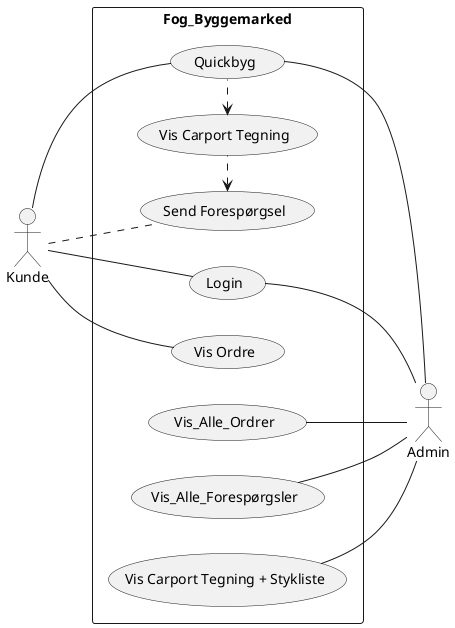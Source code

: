 @startuml
left to right direction
skinparam packageStyle rect
actor Kunde
actor Admin
rectangle Fog_Byggemarked {
   Kunde -- (Login)
   Kunde -- (Quickbyg)
   (Quickbyg) -- Admin
   (Vis Carport Tegning) <. (Quickbyg)
   (Send Forespørgsel) <. (Vis Carport Tegning)
   Kunde . (Send Forespørgsel)
   (Login) -- Admin
   Kunde -- (Vis Ordre)
   Admin -- (Vis_Alle_Ordrer)
   Admin -- (Vis_Alle_Forespørgsler)
   (Vis Carport Tegning + Stykliste) -- Admin
}
@enduml